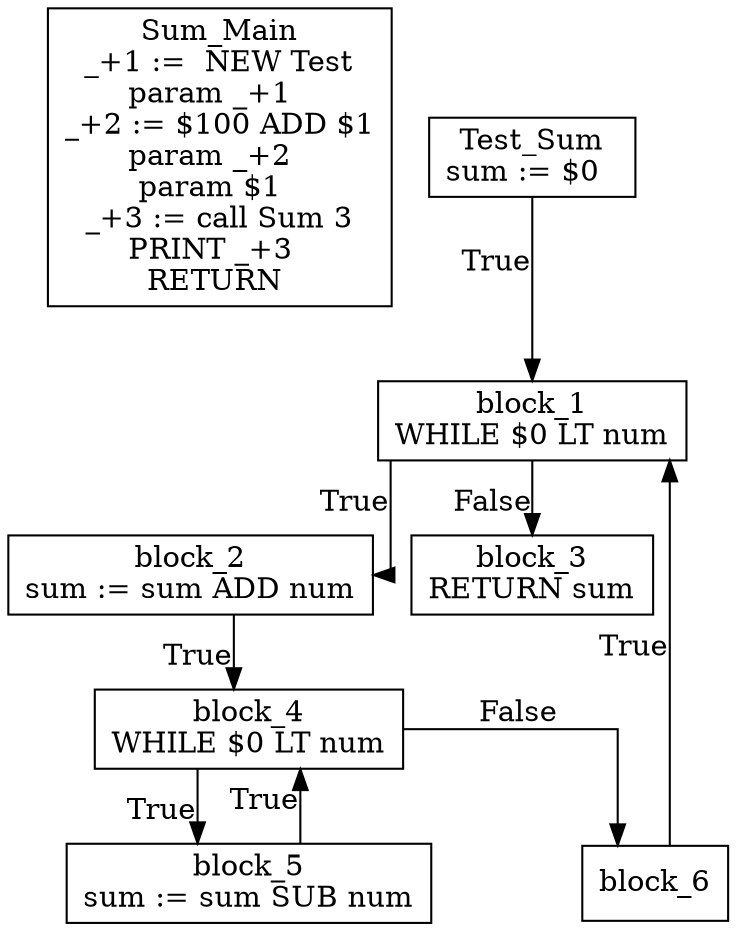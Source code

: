 digraph {
  graph [splines=ortho]
  node [shape=box]
  Sum_Main [label="Sum_Main\n_+1 :=  NEW Test\nparam _+1  \n_+2 := $100 ADD $1\nparam _+2  \nparam $1  \n_+3 := call Sum 3\nPRINT _+3  \nRETURN \n"];
  Test_Sum [label="Test_Sum\nsum := $0  \n"];
  Test_Sum -> block_1[xlabel="True"];
  block_1 [label="block_1\nWHILE $0 LT num\n"];
  block_1 -> block_2[xlabel="True"];
  block_2 [label="block_2\nsum := sum ADD num\n"];
  block_2 -> block_4[xlabel="True"];
  block_4 [label="block_4\nWHILE $0 LT num\n"];
  block_4 -> block_5[xlabel="True"];
  block_5 [label="block_5\nsum := sum SUB num\n"];
  block_5 -> block_4[xlabel="True"];
  block_4 -> block_6[xlabel="False"];
  block_6 [label="block_6\n"];
  block_6 -> block_1[xlabel="True"];
  block_1 -> block_3[xlabel="False"];
  block_3 [label="block_3\nRETURN sum\n"];
}